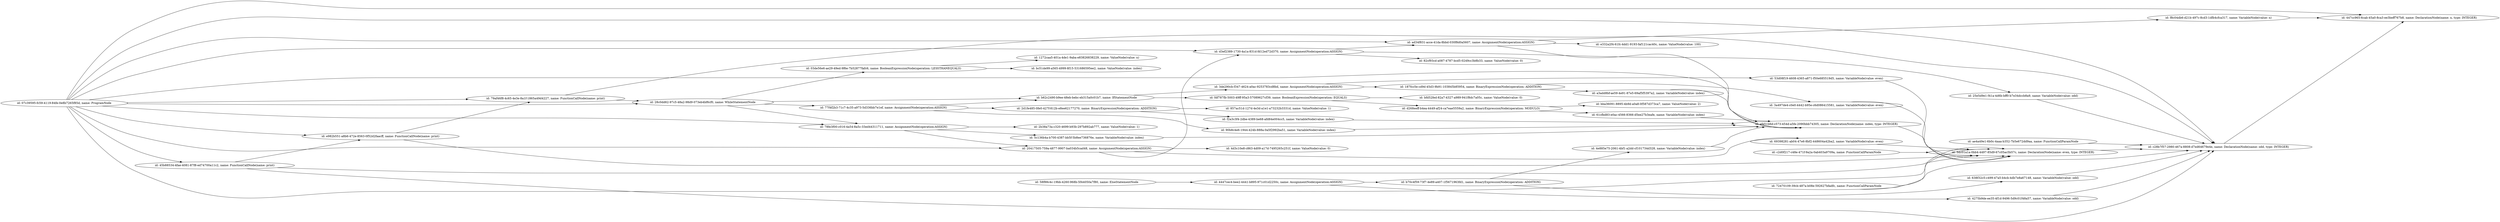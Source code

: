 digraph g {
	rankdir=LR
		"id: 03de56e6-ae29-49ed-9f6e-7b52877fafc6, name: BooleanExpressionNode(operation: LESSTHANEQUALS)" -> "id: bc51de99-a565-4999-8f15-531686595ee2, name: ValueNode(value: index)"
		"id: 03de56e6-ae29-49ed-9f6e-7b52877fafc6, name: BooleanExpressionNode(operation: LESSTHANEQUALS)" -> "id: 1272caa5-401a-4de1-9aba-e83826838229, name: ValueNode(value: n)"
		"id: 90b8c4e6-1944-424b-888a-0a5f2992ba51, name: VariableNode(value: index)" -> "id: afe51b6d-c573-454d-a5fe-2090bbb74305, name: DeclarationNode(name: index, type: INTEGER)"
		"id: 4275b9de-ee35-4f1d-9496-5d9c01f48a57, name: VariableNode(value: odd)" -> "id: c28b7f57-2980-467a-8808-d7ed64679e4e, name: DeclarationNode(name: odd, type: INTEGER)"
		"id: 77f4f2b3-71c7-4c35-a973-5d336bb7e1ef, name: AssignmentNode(operation:ASSIGN)" -> "id: 90b8c4e6-1944-424b-888a-0a5f2992ba51, name: VariableNode(value: index)"
		"id: 77f4f2b3-71c7-4c35-a973-5d336bb7e1ef, name: AssignmentNode(operation:ASSIGN)" -> "id: 2d1fe485-0fe0-427f-812b-e8ee62177270, name: BinaryExpressionNode(operation: ADDITION)"
		"id: 77f4f2b3-71c7-4c35-a973-5d336bb7e1ef, name: AssignmentNode(operation:ASSIGN)" -> "id: b62c2490-b9ee-48eb-bebc-eb315a0c01b7, name: IfStatementNode"
		"id: afe51b6d-c573-454d-a5fe-2090bbb74305, name: DeclarationNode(name: index, type: INTEGER)" -> "id: 3dc01a1a-0bb4-4497-85d9-67c05ac5b57c, name: DeclarationNode(name: even, type: INTEGER)"
		"id: 20417505-759a-4877-9907-ba034b5cad48, name: AssignmentNode(operation:ASSIGN)" -> "id: d3ef2389-1730-4a1a-831d-fd12ed72d370, name: AssignmentNode(operation:ASSIGN)"
		"id: 20417505-759a-4877-9907-ba034b5cad48, name: AssignmentNode(operation:ASSIGN)" -> "id: 69398281-ab04-47e6-8bf2-448604a42ba2, name: VariableNode(value: even)"
		"id: 20417505-759a-4877-9907-ba034b5cad48, name: AssignmentNode(operation:ASSIGN)" -> "id: 4d3c10e8-c863-4d09-a17d-7495265c251f, name: ValueNode(value: 0)"
		"id: 61cfbd83-e0ac-4566-8366-d5ee27b3eafe, name: VariableNode(value: index)" -> "id: afe51b6d-c573-454d-a5fe-2090bbb74305, name: DeclarationNode(name: index, type: INTEGER)"
		"id: 4e885e75-2061-4bf1-a2dd-cf101734d328, name: VariableNode(value: index)" -> "id: afe51b6d-c573-454d-a5fe-2090bbb74305, name: DeclarationNode(name: index, type: INTEGER)"
		"id: d268eeff-b4ea-4449-af24-ca7eae5559a2, name: BinaryExpressionNode(operation: MODULO)" -> "id: bba36091-8895-4b9d-a0a8-0f587d373ca7, name: ValueNode(value: 2)"
		"id: d268eeff-b4ea-4449-af24-ca7eae5559a2, name: BinaryExpressionNode(operation: MODULO)" -> "id: 61cfbd83-e0ac-4566-8366-d5ee27b3eafe, name: VariableNode(value: index)"
		"id: 79af46f8-4c65-4e3e-8a1f-1865a49d4227, name: FunctionCallNode(name: print)" -> "id: 28c0dd62-97c5-48a2-98d9-073eb4bf6cf0, name: WhileStatementNode"
		"id: 79af46f8-4c65-4e3e-8a1f-1865a49d4227, name: FunctionCallNode(name: print)" -> "id: c28b7f57-2980-467a-8808-d7ed64679e4e, name: DeclarationNode(name: odd, type: INTEGER)"
		"id: b70c4f59-73f7-4e89-a407-1f5671963fd1, name: BinaryExpressionNode(operation: ADDITION)" -> "id: 638f32c5-c499-47a5-b4cb-4db7e8a67148, name: VariableNode(value: odd)"
		"id: b70c4f59-73f7-4e89-a407-1f5671963fd1, name: BinaryExpressionNode(operation: ADDITION)" -> "id: 4e885e75-2061-4bf1-a2dd-cf101734d328, name: VariableNode(value: index)"
		"id: e982b551-a8b6-472e-8563-0f52d2faacff, name: FunctionCallNode(name: print)" -> "id: 3dc01a1a-0bb4-4497-85d9-67c05ac5b57c, name: DeclarationNode(name: even, type: INTEGER)"
		"id: e982b551-a8b6-472e-8563-0f52d2faacff, name: FunctionCallNode(name: print)" -> "id: 79af46f8-4c65-4e3e-8a1f-1865a49d4227, name: FunctionCallNode(name: print)"
		"id: c28b7f57-2980-467a-8808-d7ed64679e4e, name: DeclarationNode(name: odd, type: INTEGER)" -> "id: 447cc965-6cab-45a0-8ca3-ee3beff767b8, name: DeclarationNode(name: n, type: INTEGER)"
		"id: 3a497de4-c0e0-4442-b95e-c6d086415581, name: VariableNode(value: even)" -> "id: 3dc01a1a-0bb4-4497-85d9-67c05ac5b57c, name: DeclarationNode(name: even, type: INTEGER)"
		"id: 25e5d9e1-f41a-4d6b-bff0-b7e34dccb8a9, name: VariableNode(value: odd)" -> "id: c28b7f57-2980-467a-8808-d7ed64679e4e, name: DeclarationNode(name: odd, type: INTEGER)"
		"id: fdf787fb-5003-49ff-95a3-57089627cf39, name: BooleanExpressionNode(operation: EQUALS)" -> "id: bfd52fed-82a7-4327-a989-941f8dc7a05c, name: ValueNode(value: 0)"
		"id: fdf787fb-5003-49ff-95a3-57089627cf39, name: BooleanExpressionNode(operation: EQUALS)" -> "id: d268eeff-b4ea-4449-af24-ca7eae5559a2, name: BinaryExpressionNode(operation: MODULO)"
		"id: 3dc01a1a-0bb4-4497-85d9-67c05ac5b57c, name: DeclarationNode(name: even, type: INTEGER)" -> "id: c28b7f57-2980-467a-8808-d7ed64679e4e, name: DeclarationNode(name: odd, type: INTEGER)"
		"id: 2d1fe485-0fe0-427f-812b-e8ee62177270, name: BinaryExpressionNode(operation: ADDITION)" -> "id: 857ac51d-127d-4e3d-a1e1-a73232b3331d, name: ValueNode(value: 1)"
		"id: 2d1fe485-0fe0-427f-812b-e8ee62177270, name: BinaryExpressionNode(operation: ADDITION)" -> "id: f2a3c3f4-2dbe-4389-be68-afd84e004cc5, name: VariableNode(value: index)"
		"id: 78fe3f00-c016-4a54-8a5c-33ed44311711, name: AssignmentNode(operation:ASSIGN)" -> "id: 5c136b4a-b700-4387-bb5f-5b8ee736876e, name: VariableNode(value: index)"
		"id: 78fe3f00-c016-4a54-8a5c-33ed44311711, name: AssignmentNode(operation:ASSIGN)" -> "id: 2b38a73a-c320-4699-b93b-297b892ab777, name: ValueNode(value: 1)"
		"id: 78fe3f00-c016-4a54-8a5c-33ed44311711, name: AssignmentNode(operation:ASSIGN)" -> "id: 20417505-759a-4877-9907-ba034b5cad48, name: AssignmentNode(operation:ASSIGN)"
		"id: 53d08f19-4608-4365-a871-f50e685519d5, name: VariableNode(value: even)" -> "id: 3dc01a1a-0bb4-4497-85d9-67c05ac5b57c, name: DeclarationNode(name: even, type: INTEGER)"
		"id: 187fcc5e-cd9d-45d3-9b91-103845b85954, name: BinaryExpressionNode(operation: ADDITION)" -> "id: 3a497de4-c0e0-4442-b95e-c6d086415581, name: VariableNode(value: even)"
		"id: 187fcc5e-cd9d-45d3-9b91-103845b85954, name: BinaryExpressionNode(operation: ADDITION)" -> "id: a3add8bf-ae59-4e91-87e5-69af5f5397a2, name: VariableNode(value: index)"
		"id: f8c04db6-d21b-497c-8cd3-1dfb4cfca317, name: VariableNode(value: n)" -> "id: 447cc965-6cab-45a0-8ca3-ee3beff767b8, name: DeclarationNode(name: n, type: INTEGER)"
		"id: 58f88c4c-19bb-4260-968b-5f44050a7f80, name: ElseStatementNode" -> "id: 4447cec4-bee2-4441-b895-971c01d2250c, name: AssignmentNode(operation:ASSIGN)"
		"id: ae4a49e1-6b0c-4aaa-b352-7b5e672dd9aa, name: FunctionCallParamNode" -> "id: c28b7f57-2980-467a-8808-d7ed64679e4e, name: DeclarationNode(name: odd, type: INTEGER)"
		"id: 638f32c5-c499-47a5-b4cb-4db7e8a67148, name: VariableNode(value: odd)" -> "id: c28b7f57-2980-467a-8808-d7ed64679e4e, name: DeclarationNode(name: odd, type: INTEGER)"
		"id: c2d0f217-c48e-471f-9a2a-0ab403a9709a, name: FunctionCallParamNode" -> "id: 3dc01a1a-0bb4-4497-85d9-67c05ac5b57c, name: DeclarationNode(name: even, type: INTEGER)"
		"id: d3ef2389-1730-4a1a-831d-fd12ed72d370, name: AssignmentNode(operation:ASSIGN)" -> "id: 25e5d9e1-f41a-4d6b-bff0-b7e34dccb8a9, name: VariableNode(value: odd)"
		"id: d3ef2389-1730-4a1a-831d-fd12ed72d370, name: AssignmentNode(operation:ASSIGN)" -> "id: ad34f831-acce-41da-8bbd-030f8d0a5607, name: AssignmentNode(operation:ASSIGN)"
		"id: d3ef2389-1730-4a1a-831d-fd12ed72d370, name: AssignmentNode(operation:ASSIGN)" -> "id: 82cf93cd-a087-4787-bcd5-0249cc3b8b33, name: ValueNode(value: 0)"
		"id: ad34f831-acce-41da-8bbd-030f8d0a5607, name: AssignmentNode(operation:ASSIGN)" -> "id: afe51b6d-c573-454d-a5fe-2090bbb74305, name: DeclarationNode(name: index, type: INTEGER)"
		"id: ad34f831-acce-41da-8bbd-030f8d0a5607, name: AssignmentNode(operation:ASSIGN)" -> "id: f8c04db6-d21b-497c-8cd3-1dfb4cfca317, name: VariableNode(value: n)"
		"id: ad34f831-acce-41da-8bbd-030f8d0a5607, name: AssignmentNode(operation:ASSIGN)" -> "id: e332a2f4-61fc-4dd1-9193-faf121cac40c, name: ValueNode(value: 100)"
		"id: b62c2490-b9ee-48eb-bebc-eb315a0c01b7, name: IfStatementNode" -> "id: fdf787fb-5003-49ff-95a3-57089627cf39, name: BooleanExpressionNode(operation: EQUALS)"
		"id: b62c2490-b9ee-48eb-bebc-eb315a0c01b7, name: IfStatementNode" -> "id: 3de290cb-f347-4624-a0ac-9253783cd8bd, name: AssignmentNode(operation:ASSIGN)"
		"id: a3add8bf-ae59-4e91-87e5-69af5f5397a2, name: VariableNode(value: index)" -> "id: afe51b6d-c573-454d-a5fe-2090bbb74305, name: DeclarationNode(name: index, type: INTEGER)"
		"id: 69398281-ab04-47e6-8bf2-448604a42ba2, name: VariableNode(value: even)" -> "id: 3dc01a1a-0bb4-4497-85d9-67c05ac5b57c, name: DeclarationNode(name: even, type: INTEGER)"
		"id: 45b88534-4fae-4081-87f8-ed74700a11c2, name: FunctionCallNode(name: print)" -> "id: 3dc01a1a-0bb4-4497-85d9-67c05ac5b57c, name: DeclarationNode(name: even, type: INTEGER)"
		"id: 45b88534-4fae-4081-87f8-ed74700a11c2, name: FunctionCallNode(name: print)" -> "id: e982b551-a8b6-472e-8563-0f52d2faacff, name: FunctionCallNode(name: print)"
		"id: 45b88534-4fae-4081-87f8-ed74700a11c2, name: FunctionCallNode(name: print)" -> "id: c28b7f57-2980-467a-8808-d7ed64679e4e, name: DeclarationNode(name: odd, type: INTEGER)"
		"id: 72470109-39cb-487a-b08e-592627bfadfc, name: FunctionCallParamNode" -> "id: 3dc01a1a-0bb4-4497-85d9-67c05ac5b57c, name: DeclarationNode(name: even, type: INTEGER)"
		"id: 72470109-39cb-487a-b08e-592627bfadfc, name: FunctionCallParamNode" -> "id: c28b7f57-2980-467a-8808-d7ed64679e4e, name: DeclarationNode(name: odd, type: INTEGER)"
		"id: 28c0dd62-97c5-48a2-98d9-073eb4bf6cf0, name: WhileStatementNode" -> "id: 03de56e6-ae29-49ed-9f6e-7b52877fafc6, name: BooleanExpressionNode(operation: LESSTHANEQUALS)"
		"id: 28c0dd62-97c5-48a2-98d9-073eb4bf6cf0, name: WhileStatementNode" -> "id: 77f4f2b3-71c7-4c35-a973-5d336bb7e1ef, name: AssignmentNode(operation:ASSIGN)"
		"id: 28c0dd62-97c5-48a2-98d9-073eb4bf6cf0, name: WhileStatementNode" -> "id: 78fe3f00-c016-4a54-8a5c-33ed44311711, name: AssignmentNode(operation:ASSIGN)"
		"id: 28c0dd62-97c5-48a2-98d9-073eb4bf6cf0, name: WhileStatementNode" -> "id: b62c2490-b9ee-48eb-bebc-eb315a0c01b7, name: IfStatementNode"
		"id: 5c136b4a-b700-4387-bb5f-5b8ee736876e, name: VariableNode(value: index)" -> "id: afe51b6d-c573-454d-a5fe-2090bbb74305, name: DeclarationNode(name: index, type: INTEGER)"
		"id: 07c39595-fc59-4119-84fe-0e8b7265f85d, name: ProgramNode" -> "id: 28c0dd62-97c5-48a2-98d9-073eb4bf6cf0, name: WhileStatementNode"
		"id: 07c39595-fc59-4119-84fe-0e8b7265f85d, name: ProgramNode" -> "id: 3dc01a1a-0bb4-4497-85d9-67c05ac5b57c, name: DeclarationNode(name: even, type: INTEGER)"
		"id: 07c39595-fc59-4119-84fe-0e8b7265f85d, name: ProgramNode" -> "id: afe51b6d-c573-454d-a5fe-2090bbb74305, name: DeclarationNode(name: index, type: INTEGER)"
		"id: 07c39595-fc59-4119-84fe-0e8b7265f85d, name: ProgramNode" -> "id: 20417505-759a-4877-9907-ba034b5cad48, name: AssignmentNode(operation:ASSIGN)"
		"id: 07c39595-fc59-4119-84fe-0e8b7265f85d, name: ProgramNode" -> "id: 78fe3f00-c016-4a54-8a5c-33ed44311711, name: AssignmentNode(operation:ASSIGN)"
		"id: 07c39595-fc59-4119-84fe-0e8b7265f85d, name: ProgramNode" -> "id: d3ef2389-1730-4a1a-831d-fd12ed72d370, name: AssignmentNode(operation:ASSIGN)"
		"id: 07c39595-fc59-4119-84fe-0e8b7265f85d, name: ProgramNode" -> "id: ad34f831-acce-41da-8bbd-030f8d0a5607, name: AssignmentNode(operation:ASSIGN)"
		"id: 07c39595-fc59-4119-84fe-0e8b7265f85d, name: ProgramNode" -> "id: 447cc965-6cab-45a0-8ca3-ee3beff767b8, name: DeclarationNode(name: n, type: INTEGER)"
		"id: 07c39595-fc59-4119-84fe-0e8b7265f85d, name: ProgramNode" -> "id: 79af46f8-4c65-4e3e-8a1f-1865a49d4227, name: FunctionCallNode(name: print)"
		"id: 07c39595-fc59-4119-84fe-0e8b7265f85d, name: ProgramNode" -> "id: 45b88534-4fae-4081-87f8-ed74700a11c2, name: FunctionCallNode(name: print)"
		"id: 07c39595-fc59-4119-84fe-0e8b7265f85d, name: ProgramNode" -> "id: e982b551-a8b6-472e-8563-0f52d2faacff, name: FunctionCallNode(name: print)"
		"id: 07c39595-fc59-4119-84fe-0e8b7265f85d, name: ProgramNode" -> "id: c28b7f57-2980-467a-8808-d7ed64679e4e, name: DeclarationNode(name: odd, type: INTEGER)"
		"id: f2a3c3f4-2dbe-4389-be68-afd84e004cc5, name: VariableNode(value: index)" -> "id: afe51b6d-c573-454d-a5fe-2090bbb74305, name: DeclarationNode(name: index, type: INTEGER)"
		"id: 4447cec4-bee2-4441-b895-971c01d2250c, name: AssignmentNode(operation:ASSIGN)" -> "id: 4275b9de-ee35-4f1d-9496-5d9c01f48a57, name: VariableNode(value: odd)"
		"id: 4447cec4-bee2-4441-b895-971c01d2250c, name: AssignmentNode(operation:ASSIGN)" -> "id: b70c4f59-73f7-4e89-a407-1f5671963fd1, name: BinaryExpressionNode(operation: ADDITION)"
		"id: 3de290cb-f347-4624-a0ac-9253783cd8bd, name: AssignmentNode(operation:ASSIGN)" -> "id: 53d08f19-4608-4365-a871-f50e685519d5, name: VariableNode(value: even)"
		"id: 3de290cb-f347-4624-a0ac-9253783cd8bd, name: AssignmentNode(operation:ASSIGN)" -> "id: 187fcc5e-cd9d-45d3-9b91-103845b85954, name: BinaryExpressionNode(operation: ADDITION)"
}